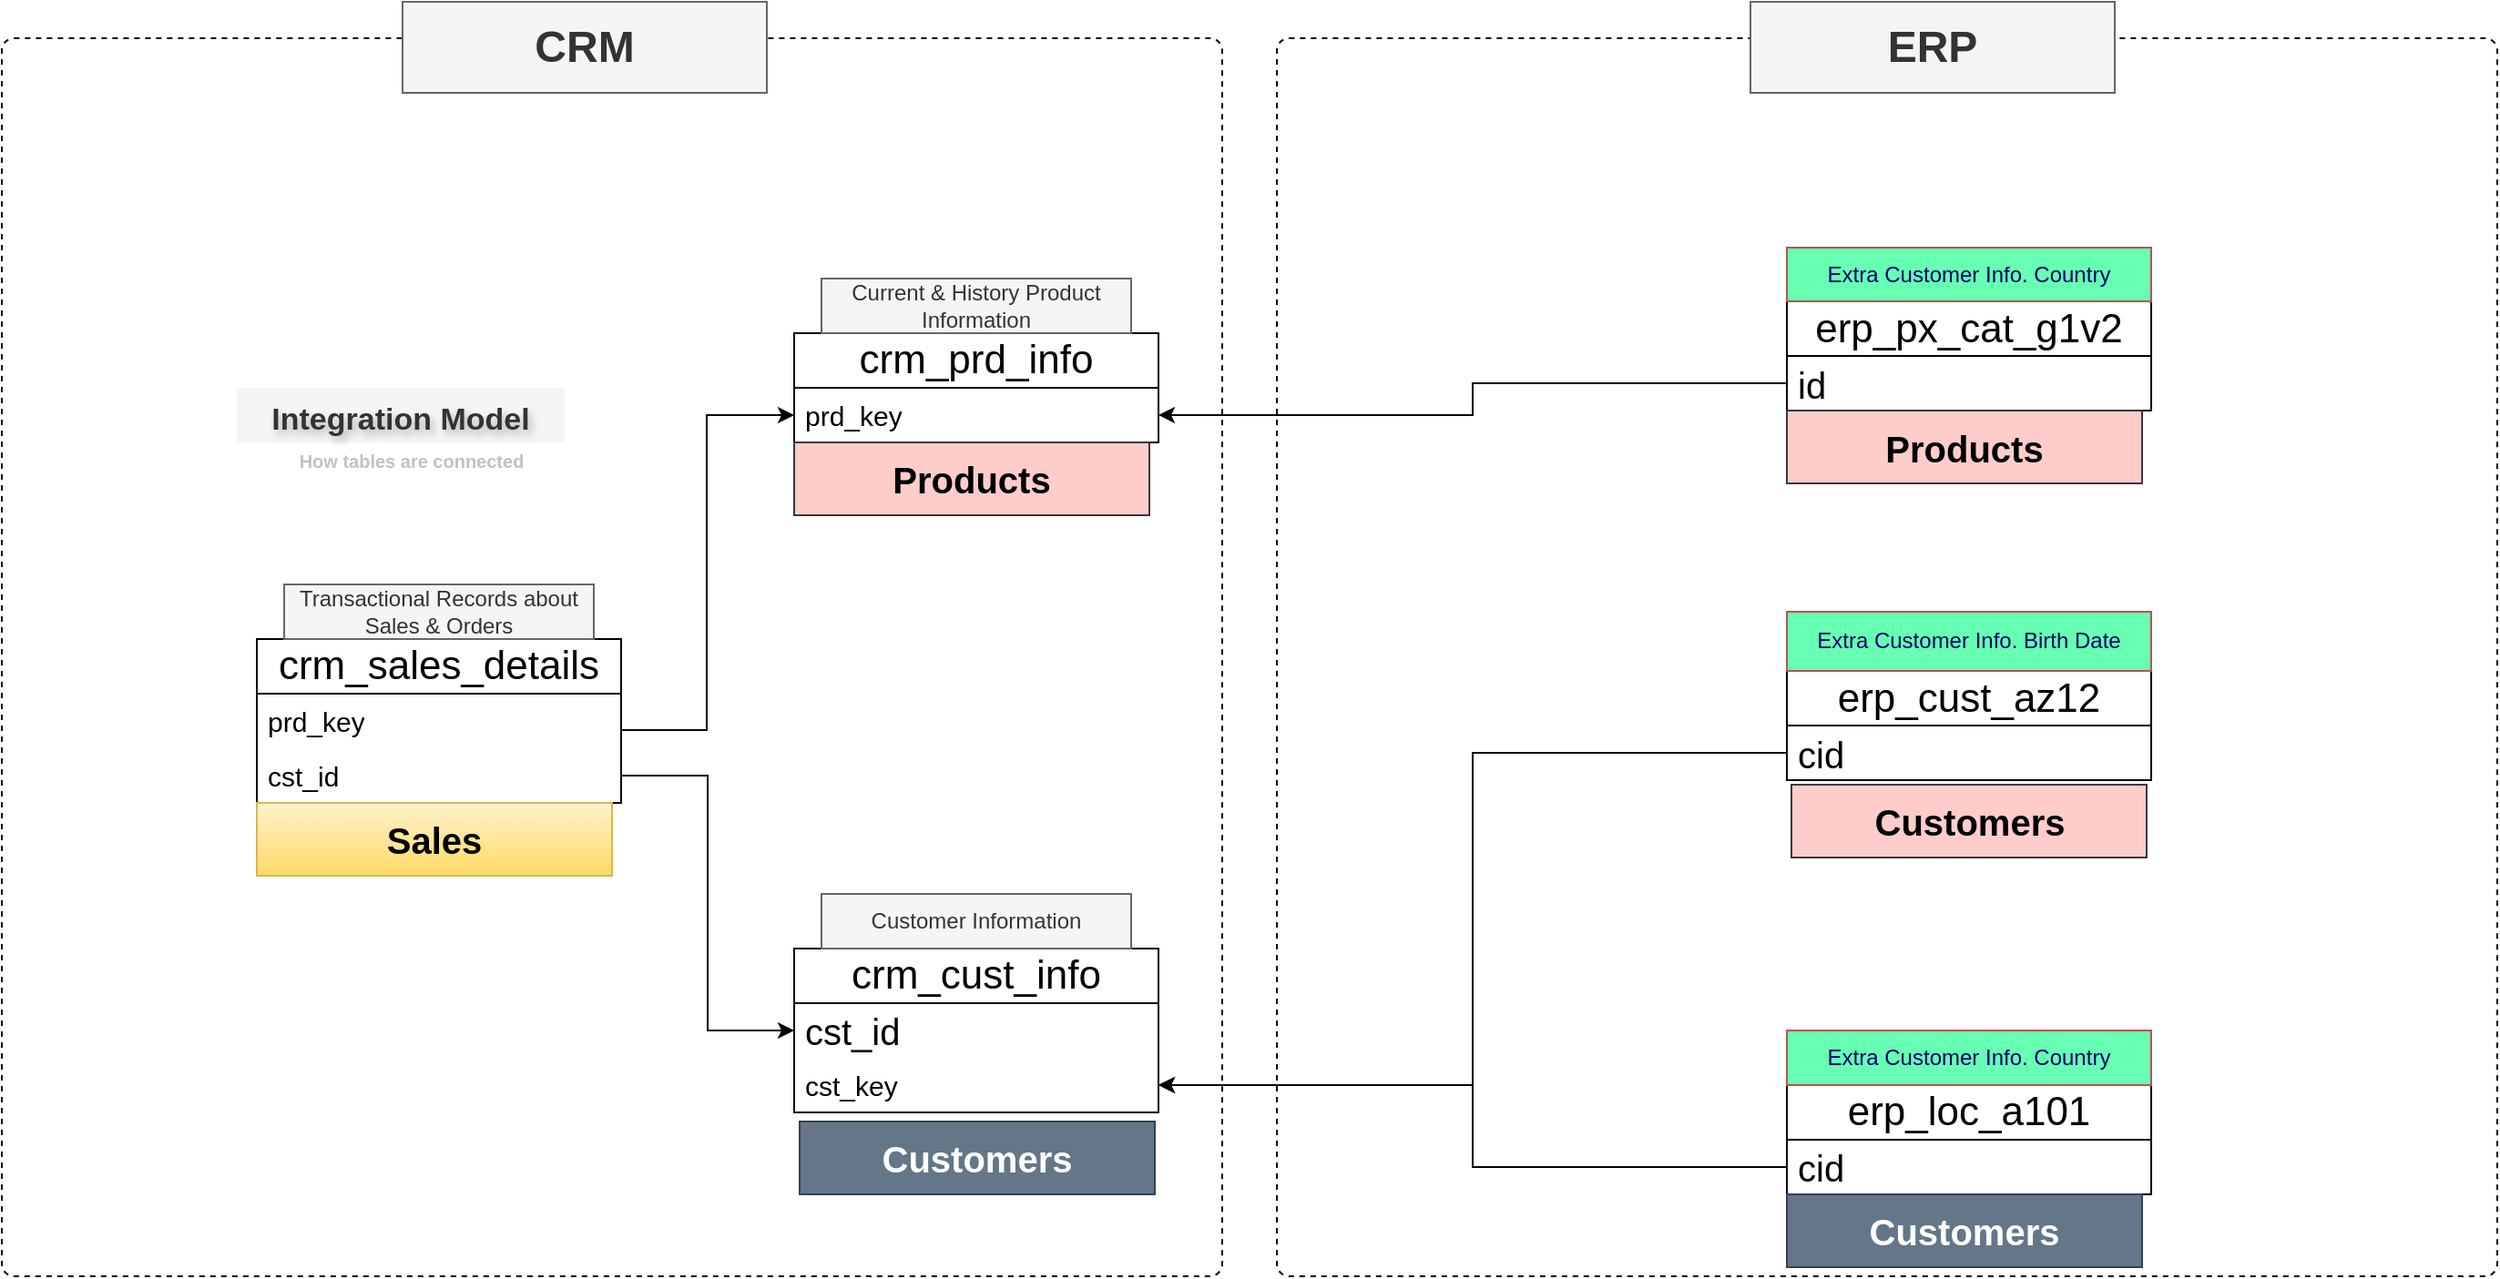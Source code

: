 <mxfile version="28.2.5">
  <diagram name="Page-1" id="TSz4_mrtkU8jwX8XJMEn">
    <mxGraphModel dx="2058" dy="1872" grid="1" gridSize="10" guides="1" tooltips="1" connect="1" arrows="1" fold="1" page="1" pageScale="1" pageWidth="850" pageHeight="1100" math="0" shadow="0">
      <root>
        <mxCell id="0" />
        <mxCell id="1" parent="0" />
        <mxCell id="sjAbNs9uLfRLazWnYptY-65" value="" style="rounded=1;whiteSpace=wrap;html=1;fillColor=none;arcSize=1;dashed=1;fontSize=14;" parent="1" vertex="1">
          <mxGeometry x="-110" y="-150" width="670" height="680" as="geometry" />
        </mxCell>
        <mxCell id="sjAbNs9uLfRLazWnYptY-67" value="" style="rounded=1;whiteSpace=wrap;html=1;fillColor=none;arcSize=1;dashed=1;fontSize=15;movable=0;resizable=0;rotatable=0;deletable=0;editable=0;locked=1;connectable=0;" parent="1" vertex="1">
          <mxGeometry x="590" y="-150" width="670" height="680" as="geometry" />
        </mxCell>
        <mxCell id="sjAbNs9uLfRLazWnYptY-1" value="Integration Model" style="text;align=center;verticalAlign=bottom;rounded=0;fillColor=#f5f5f5;strokeColor=none;fontColor=#333333;fontSize=17;fontStyle=1;labelBackgroundColor=none;textShadow=1;whiteSpace=wrap;html=1;" parent="1" vertex="1">
          <mxGeometry x="19" y="42" width="180" height="30" as="geometry" />
        </mxCell>
        <mxCell id="sjAbNs9uLfRLazWnYptY-5" value="&lt;span style=&quot;color: rgb(193, 193, 193); font-size: 10px; font-weight: 700;&quot;&gt;How tables are connected&lt;/span&gt;" style="text;html=1;align=center;verticalAlign=middle;whiteSpace=wrap;rounded=0;" parent="1" vertex="1">
          <mxGeometry x="40" y="72" width="150" height="20" as="geometry" />
        </mxCell>
        <mxCell id="sjAbNs9uLfRLazWnYptY-16" value="&lt;span style=&quot;background-color: light-dark(#ffffff, var(--ge-dark-color, #121212));&quot;&gt;&lt;font style=&quot;font-size: 22px;&quot;&gt;crm_cust_info&lt;/font&gt;&lt;/span&gt;" style="swimlane;fontStyle=0;childLayout=stackLayout;horizontal=1;startSize=30;horizontalStack=0;resizeParent=1;resizeParentMax=0;resizeLast=0;collapsible=1;marginBottom=0;whiteSpace=wrap;html=1;" parent="1" vertex="1">
          <mxGeometry x="325" y="350" width="200" height="90" as="geometry">
            <mxRectangle x="320" y="110" width="120" height="30" as="alternateBounds" />
          </mxGeometry>
        </mxCell>
        <mxCell id="sjAbNs9uLfRLazWnYptY-17" value="&lt;font style=&quot;font-size: 20px;&quot;&gt;cst_id&lt;/font&gt;" style="text;strokeColor=none;fillColor=none;align=left;verticalAlign=middle;spacingLeft=4;spacingRight=4;overflow=hidden;points=[[0,0.5],[1,0.5]];portConstraint=eastwest;rotatable=0;whiteSpace=wrap;html=1;" parent="sjAbNs9uLfRLazWnYptY-16" vertex="1">
          <mxGeometry y="30" width="200" height="30" as="geometry" />
        </mxCell>
        <mxCell id="sjAbNs9uLfRLazWnYptY-54" value="&lt;font style=&quot;font-size: 15px;&quot;&gt;cst_key&lt;/font&gt;" style="text;strokeColor=none;fillColor=none;align=left;verticalAlign=middle;spacingLeft=4;spacingRight=4;overflow=hidden;points=[[0,0.5],[1,0.5]];portConstraint=eastwest;rotatable=0;whiteSpace=wrap;html=1;" parent="sjAbNs9uLfRLazWnYptY-16" vertex="1">
          <mxGeometry y="60" width="200" height="30" as="geometry" />
        </mxCell>
        <mxCell id="sjAbNs9uLfRLazWnYptY-20" value="Customer Information" style="text;html=1;align=center;verticalAlign=middle;whiteSpace=wrap;rounded=0;fillColor=#f5f5f5;strokeColor=#666666;fontColor=#333333;" parent="1" vertex="1">
          <mxGeometry x="340" y="320" width="170" height="30" as="geometry" />
        </mxCell>
        <mxCell id="sjAbNs9uLfRLazWnYptY-35" value="&lt;span style=&quot;background-color: light-dark(#ffffff, var(--ge-dark-color, #121212));&quot;&gt;&lt;font style=&quot;font-size: 22px;&quot;&gt;crm_prd_info&lt;/font&gt;&lt;/span&gt;" style="swimlane;fontStyle=0;childLayout=stackLayout;horizontal=1;startSize=30;horizontalStack=0;resizeParent=1;resizeParentMax=0;resizeLast=0;collapsible=1;marginBottom=0;whiteSpace=wrap;html=1;" parent="1" vertex="1">
          <mxGeometry x="325" y="12" width="200" height="60" as="geometry">
            <mxRectangle x="320" y="110" width="120" height="30" as="alternateBounds" />
          </mxGeometry>
        </mxCell>
        <mxCell id="sjAbNs9uLfRLazWnYptY-36" value="&lt;font style=&quot;font-size: 15px;&quot;&gt;prd_key&lt;/font&gt;" style="text;strokeColor=none;fillColor=none;align=left;verticalAlign=middle;spacingLeft=4;spacingRight=4;overflow=hidden;points=[[0,0.5],[1,0.5]];portConstraint=eastwest;rotatable=0;whiteSpace=wrap;html=1;" parent="sjAbNs9uLfRLazWnYptY-35" vertex="1">
          <mxGeometry y="30" width="200" height="30" as="geometry" />
        </mxCell>
        <mxCell id="sjAbNs9uLfRLazWnYptY-37" value="Current &amp;amp; History Product Information" style="text;html=1;align=center;verticalAlign=middle;whiteSpace=wrap;rounded=0;fillColor=#f5f5f5;strokeColor=#666666;fontColor=#333333;" parent="1" vertex="1">
          <mxGeometry x="340" y="-18" width="170" height="30" as="geometry" />
        </mxCell>
        <mxCell id="sjAbNs9uLfRLazWnYptY-38" value="&lt;span style=&quot;background-color: light-dark(#ffffff, var(--ge-dark-color, #121212));&quot;&gt;&lt;font style=&quot;font-size: 22px;&quot;&gt;crm_sales_details&lt;/font&gt;&lt;/span&gt;" style="swimlane;fontStyle=0;childLayout=stackLayout;horizontal=1;startSize=30;horizontalStack=0;resizeParent=1;resizeParentMax=0;resizeLast=0;collapsible=1;marginBottom=0;whiteSpace=wrap;html=1;" parent="1" vertex="1">
          <mxGeometry x="30" y="180" width="200" height="90" as="geometry">
            <mxRectangle x="320" y="110" width="120" height="30" as="alternateBounds" />
          </mxGeometry>
        </mxCell>
        <mxCell id="sjAbNs9uLfRLazWnYptY-39" value="&lt;font style=&quot;font-size: 15px;&quot;&gt;prd_key&lt;/font&gt;" style="text;strokeColor=none;fillColor=none;align=left;verticalAlign=middle;spacingLeft=4;spacingRight=4;overflow=hidden;points=[[0,0.5],[1,0.5]];portConstraint=eastwest;rotatable=0;whiteSpace=wrap;html=1;" parent="sjAbNs9uLfRLazWnYptY-38" vertex="1">
          <mxGeometry y="30" width="200" height="30" as="geometry" />
        </mxCell>
        <mxCell id="sjAbNs9uLfRLazWnYptY-43" value="&lt;font style=&quot;font-size: 15px;&quot;&gt;cst_id&lt;/font&gt;" style="text;strokeColor=none;fillColor=none;align=left;verticalAlign=middle;spacingLeft=4;spacingRight=4;overflow=hidden;points=[[0,0.5],[1,0.5]];portConstraint=eastwest;rotatable=0;whiteSpace=wrap;html=1;" parent="sjAbNs9uLfRLazWnYptY-38" vertex="1">
          <mxGeometry y="60" width="200" height="30" as="geometry" />
        </mxCell>
        <mxCell id="sjAbNs9uLfRLazWnYptY-40" value="Transactional Records about Sales &amp;amp; Orders" style="text;html=1;align=center;verticalAlign=middle;whiteSpace=wrap;rounded=0;fillColor=#f5f5f5;strokeColor=#666666;fontColor=#333333;" parent="1" vertex="1">
          <mxGeometry x="45" y="150" width="170" height="30" as="geometry" />
        </mxCell>
        <mxCell id="sjAbNs9uLfRLazWnYptY-47" style="edgeStyle=orthogonalEdgeStyle;rounded=0;orthogonalLoop=1;jettySize=auto;html=1;entryX=0;entryY=0.5;entryDx=0;entryDy=0;" parent="1" source="sjAbNs9uLfRLazWnYptY-43" target="sjAbNs9uLfRLazWnYptY-36" edge="1">
          <mxGeometry relative="1" as="geometry">
            <Array as="points">
              <mxPoint x="230" y="230" />
              <mxPoint x="277" y="230" />
              <mxPoint x="277" y="57" />
            </Array>
          </mxGeometry>
        </mxCell>
        <mxCell id="sjAbNs9uLfRLazWnYptY-48" style="edgeStyle=orthogonalEdgeStyle;rounded=0;orthogonalLoop=1;jettySize=auto;html=1;entryX=0;entryY=0.5;entryDx=0;entryDy=0;exitX=1;exitY=0.5;exitDx=0;exitDy=0;" parent="1" source="sjAbNs9uLfRLazWnYptY-43" target="sjAbNs9uLfRLazWnYptY-17" edge="1">
          <mxGeometry relative="1" as="geometry">
            <mxPoint x="215" y="239.881" as="sourcePoint" />
            <mxPoint x="325" y="409.94" as="targetPoint" />
          </mxGeometry>
        </mxCell>
        <mxCell id="sjAbNs9uLfRLazWnYptY-49" value="&lt;font style=&quot;font-size: 22px;&quot;&gt;erp_cust_az12&lt;/font&gt;" style="swimlane;fontStyle=0;childLayout=stackLayout;horizontal=1;startSize=30;horizontalStack=0;resizeParent=1;resizeParentMax=0;resizeLast=0;collapsible=1;marginBottom=0;whiteSpace=wrap;html=1;align=center;" parent="1" vertex="1">
          <mxGeometry x="870" y="197.5" width="200" height="60" as="geometry">
            <mxRectangle x="320" y="110" width="120" height="30" as="alternateBounds" />
          </mxGeometry>
        </mxCell>
        <mxCell id="sjAbNs9uLfRLazWnYptY-50" value="&lt;font&gt;cid&lt;/font&gt;" style="text;strokeColor=none;fillColor=none;align=left;verticalAlign=middle;spacingLeft=4;spacingRight=4;overflow=hidden;points=[[0,0.5],[1,0.5]];portConstraint=eastwest;rotatable=0;whiteSpace=wrap;html=1;fontSize=20;" parent="sjAbNs9uLfRLazWnYptY-49" vertex="1">
          <mxGeometry y="30" width="200" height="30" as="geometry" />
        </mxCell>
        <mxCell id="sjAbNs9uLfRLazWnYptY-51" value="Extra Customer Info. Birth Date" style="text;html=1;align=center;verticalAlign=middle;whiteSpace=wrap;rounded=0;fillColor=#66FFB3;strokeColor=#b85450;fontColor=#000066;" parent="1" vertex="1">
          <mxGeometry x="870" y="165" width="200" height="32.5" as="geometry" />
        </mxCell>
        <mxCell id="sjAbNs9uLfRLazWnYptY-55" style="edgeStyle=orthogonalEdgeStyle;rounded=0;orthogonalLoop=1;jettySize=auto;html=1;entryX=1;entryY=0.5;entryDx=0;entryDy=0;" parent="1" source="sjAbNs9uLfRLazWnYptY-50" target="sjAbNs9uLfRLazWnYptY-54" edge="1">
          <mxGeometry relative="1" as="geometry">
            <mxPoint x="550" y="425" as="targetPoint" />
          </mxGeometry>
        </mxCell>
        <mxCell id="sjAbNs9uLfRLazWnYptY-56" value="&lt;font style=&quot;font-size: 22px;&quot;&gt;erp_loc_a101&lt;/font&gt;" style="swimlane;fontStyle=0;childLayout=stackLayout;horizontal=1;startSize=30;horizontalStack=0;resizeParent=1;resizeParentMax=0;resizeLast=0;collapsible=1;marginBottom=0;whiteSpace=wrap;html=1;align=center;" parent="1" vertex="1">
          <mxGeometry x="870" y="425" width="200" height="60" as="geometry">
            <mxRectangle x="320" y="110" width="120" height="30" as="alternateBounds" />
          </mxGeometry>
        </mxCell>
        <mxCell id="sjAbNs9uLfRLazWnYptY-57" value="&lt;font&gt;cid&lt;/font&gt;" style="text;strokeColor=none;fillColor=none;align=left;verticalAlign=middle;spacingLeft=4;spacingRight=4;overflow=hidden;points=[[0,0.5],[1,0.5]];portConstraint=eastwest;rotatable=0;whiteSpace=wrap;html=1;fontSize=20;" parent="sjAbNs9uLfRLazWnYptY-56" vertex="1">
          <mxGeometry y="30" width="200" height="30" as="geometry" />
        </mxCell>
        <mxCell id="sjAbNs9uLfRLazWnYptY-58" value="Extra Customer Info. Country" style="text;html=1;align=center;verticalAlign=middle;whiteSpace=wrap;rounded=0;fillColor=#66FFB3;strokeColor=#b85450;fontColor=#000066;" parent="1" vertex="1">
          <mxGeometry x="870" y="395" width="200" height="30" as="geometry" />
        </mxCell>
        <mxCell id="sjAbNs9uLfRLazWnYptY-59" style="edgeStyle=orthogonalEdgeStyle;rounded=0;orthogonalLoop=1;jettySize=auto;html=1;entryX=1;entryY=0.5;entryDx=0;entryDy=0;" parent="1" source="sjAbNs9uLfRLazWnYptY-57" target="sjAbNs9uLfRLazWnYptY-54" edge="1">
          <mxGeometry relative="1" as="geometry" />
        </mxCell>
        <mxCell id="sjAbNs9uLfRLazWnYptY-60" value="&lt;font style=&quot;font-size: 22px;&quot;&gt;erp_px_cat_g1v2&lt;/font&gt;" style="swimlane;fontStyle=0;childLayout=stackLayout;horizontal=1;startSize=30;horizontalStack=0;resizeParent=1;resizeParentMax=0;resizeLast=0;collapsible=1;marginBottom=0;whiteSpace=wrap;html=1;align=center;" parent="1" vertex="1">
          <mxGeometry x="870" y="-5.5" width="200" height="60" as="geometry">
            <mxRectangle x="320" y="110" width="120" height="30" as="alternateBounds" />
          </mxGeometry>
        </mxCell>
        <mxCell id="sjAbNs9uLfRLazWnYptY-61" value="&lt;font&gt;id&lt;/font&gt;" style="text;strokeColor=none;fillColor=none;align=left;verticalAlign=middle;spacingLeft=4;spacingRight=4;overflow=hidden;points=[[0,0.5],[1,0.5]];portConstraint=eastwest;rotatable=0;whiteSpace=wrap;html=1;fontSize=20;" parent="sjAbNs9uLfRLazWnYptY-60" vertex="1">
          <mxGeometry y="30" width="200" height="30" as="geometry" />
        </mxCell>
        <mxCell id="sjAbNs9uLfRLazWnYptY-62" value="Extra Customer Info. Country" style="text;html=1;align=center;verticalAlign=middle;whiteSpace=wrap;rounded=0;fillColor=#66FFB3;strokeColor=#b85450;fontColor=#000066;" parent="1" vertex="1">
          <mxGeometry x="870" y="-35" width="200" height="29.5" as="geometry" />
        </mxCell>
        <mxCell id="sjAbNs9uLfRLazWnYptY-63" style="edgeStyle=orthogonalEdgeStyle;rounded=0;orthogonalLoop=1;jettySize=auto;html=1;" parent="1" source="sjAbNs9uLfRLazWnYptY-61" target="sjAbNs9uLfRLazWnYptY-36" edge="1">
          <mxGeometry relative="1" as="geometry" />
        </mxCell>
        <mxCell id="sjAbNs9uLfRLazWnYptY-66" value="&lt;font style=&quot;font-size: 24px;&quot;&gt;CRM&lt;/font&gt;" style="text;html=1;align=center;verticalAlign=middle;whiteSpace=wrap;rounded=0;fillColor=#f5f5f5;fillStyle=auto;fontColor=#333333;strokeColor=#666666;fontStyle=1" parent="1" vertex="1">
          <mxGeometry x="110" y="-170" width="200" height="50" as="geometry" />
        </mxCell>
        <mxCell id="sjAbNs9uLfRLazWnYptY-68" value="&lt;font style=&quot;font-size: 24px;&quot;&gt;ERP&lt;/font&gt;" style="text;html=1;align=center;verticalAlign=middle;whiteSpace=wrap;rounded=0;fillColor=#f5f5f5;fillStyle=auto;fontColor=#333333;strokeColor=#666666;fontStyle=1" parent="1" vertex="1">
          <mxGeometry x="850" y="-170" width="200" height="50" as="geometry" />
        </mxCell>
        <mxCell id="i2xB3HcicDTkSZ4ti_7i-2" value="Products" style="text;html=1;strokeColor=#36393d;fillColor=#ffcccc;align=center;verticalAlign=middle;whiteSpace=wrap;overflow=hidden;fontSize=20;fontStyle=1;fontColor=light-dark(#000000,#020202);" vertex="1" parent="1">
          <mxGeometry x="325" y="72" width="195" height="40" as="geometry" />
        </mxCell>
        <mxCell id="i2xB3HcicDTkSZ4ti_7i-3" value="Products" style="text;html=1;strokeColor=#36393d;fillColor=#ffcccc;align=center;verticalAlign=middle;whiteSpace=wrap;overflow=hidden;fontSize=20;fontStyle=1;fontColor=light-dark(#000000,#020202);" vertex="1" parent="1">
          <mxGeometry x="870" y="54.5" width="195" height="40" as="geometry" />
        </mxCell>
        <mxCell id="i2xB3HcicDTkSZ4ti_7i-4" value="Customers" style="text;html=1;strokeColor=#36393d;fillColor=#ffcccc;align=center;verticalAlign=middle;whiteSpace=wrap;overflow=hidden;fontSize=20;fontStyle=1;fontColor=light-dark(#000000,#020202);" vertex="1" parent="1">
          <mxGeometry x="872.5" y="260" width="195" height="40" as="geometry" />
        </mxCell>
        <mxCell id="i2xB3HcicDTkSZ4ti_7i-5" value="Customers" style="text;html=1;strokeColor=#314354;fillColor=#647687;align=center;verticalAlign=middle;whiteSpace=wrap;overflow=hidden;fontSize=20;fontStyle=1;fontColor=#ffffff;" vertex="1" parent="1">
          <mxGeometry x="328" y="445" width="195" height="40" as="geometry" />
        </mxCell>
        <mxCell id="i2xB3HcicDTkSZ4ti_7i-7" value="Customers" style="text;html=1;strokeColor=#314354;fillColor=#647687;align=center;verticalAlign=middle;whiteSpace=wrap;overflow=hidden;fontSize=20;fontStyle=1;fontColor=#ffffff;" vertex="1" parent="1">
          <mxGeometry x="870" y="485" width="195" height="40" as="geometry" />
        </mxCell>
        <mxCell id="i2xB3HcicDTkSZ4ti_7i-8" value="Sales" style="text;html=1;fillColor=#fff2cc;align=center;verticalAlign=middle;whiteSpace=wrap;overflow=hidden;fontSize=20;fontStyle=1;strokeColor=#d6b656;gradientColor=#ffd966;fontColor=#000000;" vertex="1" parent="1">
          <mxGeometry x="30" y="270" width="195" height="40" as="geometry" />
        </mxCell>
      </root>
    </mxGraphModel>
  </diagram>
</mxfile>
